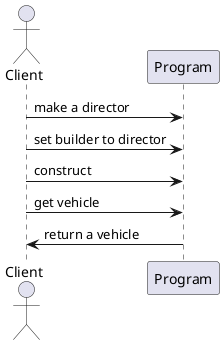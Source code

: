 @startuml
actor Client
Client -> Program: make a director
Client -> Program: set builder to director
Client -> Program: construct
Client -> Program: get vehicle
Program -> Client: return a vehicle
@enduml